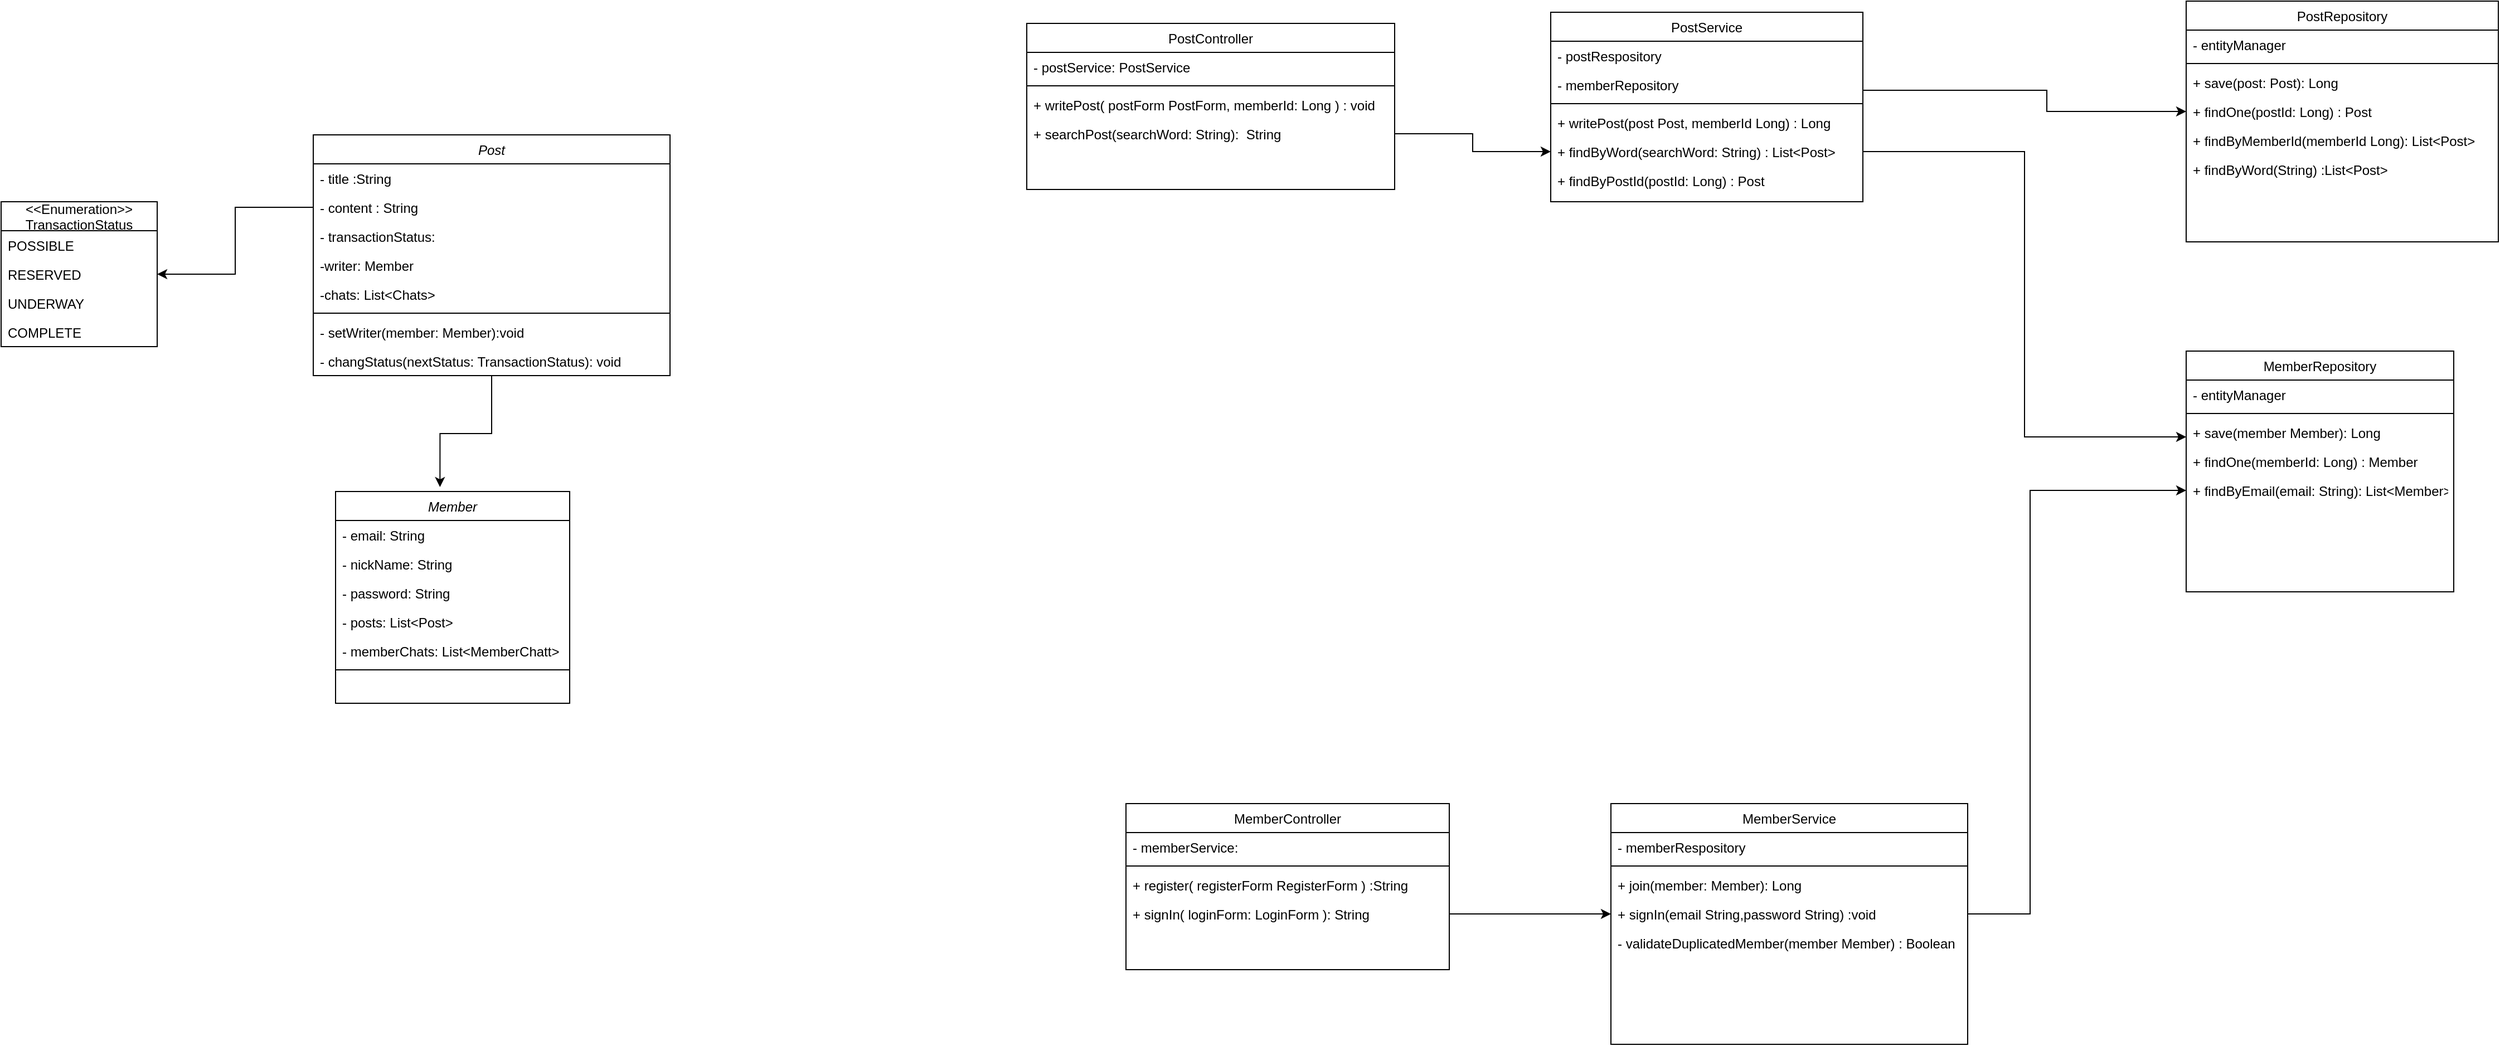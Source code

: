 <mxfile version="17.4.0" type="github">
  <diagram id="C5RBs43oDa-KdzZeNtuy" name="Page-1">
    <mxGraphModel dx="2154" dy="1931" grid="1" gridSize="10" guides="1" tooltips="1" connect="1" arrows="1" fold="1" page="1" pageScale="1" pageWidth="827" pageHeight="1169" math="0" shadow="0">
      <root>
        <mxCell id="WIyWlLk6GJQsqaUBKTNV-0" />
        <mxCell id="WIyWlLk6GJQsqaUBKTNV-1" parent="WIyWlLk6GJQsqaUBKTNV-0" />
        <mxCell id="zkfFHV4jXpPFQw0GAbJ--17" value="MemberRepository" style="swimlane;fontStyle=0;align=center;verticalAlign=top;childLayout=stackLayout;horizontal=1;startSize=26;horizontalStack=0;resizeParent=1;resizeLast=0;collapsible=1;marginBottom=0;rounded=0;shadow=0;strokeWidth=1;" parent="WIyWlLk6GJQsqaUBKTNV-1" vertex="1">
          <mxGeometry x="1220" y="-646" width="240" height="216" as="geometry">
            <mxRectangle x="550" y="140" width="160" height="26" as="alternateBounds" />
          </mxGeometry>
        </mxCell>
        <mxCell id="zkfFHV4jXpPFQw0GAbJ--19" value="- entityManager" style="text;align=left;verticalAlign=top;spacingLeft=4;spacingRight=4;overflow=hidden;rotatable=0;points=[[0,0.5],[1,0.5]];portConstraint=eastwest;rounded=0;shadow=0;html=0;" parent="zkfFHV4jXpPFQw0GAbJ--17" vertex="1">
          <mxGeometry y="26" width="240" height="26" as="geometry" />
        </mxCell>
        <mxCell id="zkfFHV4jXpPFQw0GAbJ--23" value="" style="line;html=1;strokeWidth=1;align=left;verticalAlign=middle;spacingTop=-1;spacingLeft=3;spacingRight=3;rotatable=0;labelPosition=right;points=[];portConstraint=eastwest;" parent="zkfFHV4jXpPFQw0GAbJ--17" vertex="1">
          <mxGeometry y="52" width="240" height="8" as="geometry" />
        </mxCell>
        <mxCell id="zkfFHV4jXpPFQw0GAbJ--24" value="+ save(member Member): Long" style="text;align=left;verticalAlign=top;spacingLeft=4;spacingRight=4;overflow=hidden;rotatable=0;points=[[0,0.5],[1,0.5]];portConstraint=eastwest;" parent="zkfFHV4jXpPFQw0GAbJ--17" vertex="1">
          <mxGeometry y="60" width="240" height="26" as="geometry" />
        </mxCell>
        <mxCell id="zkfFHV4jXpPFQw0GAbJ--25" value="+ findOne(memberId: Long) : Member" style="text;align=left;verticalAlign=top;spacingLeft=4;spacingRight=4;overflow=hidden;rotatable=0;points=[[0,0.5],[1,0.5]];portConstraint=eastwest;" parent="zkfFHV4jXpPFQw0GAbJ--17" vertex="1">
          <mxGeometry y="86" width="240" height="26" as="geometry" />
        </mxCell>
        <mxCell id="crYCE6TG-FLy9huzWlAI-34" value="+ findByEmail(email: String): List&lt;Member&gt;" style="text;align=left;verticalAlign=top;spacingLeft=4;spacingRight=4;overflow=hidden;rotatable=0;points=[[0,0.5],[1,0.5]];portConstraint=eastwest;" vertex="1" parent="zkfFHV4jXpPFQw0GAbJ--17">
          <mxGeometry y="112" width="240" height="26" as="geometry" />
        </mxCell>
        <mxCell id="crYCE6TG-FLy9huzWlAI-0" value="MemberService" style="swimlane;fontStyle=0;align=center;verticalAlign=top;childLayout=stackLayout;horizontal=1;startSize=26;horizontalStack=0;resizeParent=1;resizeLast=0;collapsible=1;marginBottom=0;rounded=0;shadow=0;strokeWidth=1;" vertex="1" parent="WIyWlLk6GJQsqaUBKTNV-1">
          <mxGeometry x="704" y="-240" width="320" height="216" as="geometry">
            <mxRectangle x="550" y="140" width="160" height="26" as="alternateBounds" />
          </mxGeometry>
        </mxCell>
        <mxCell id="crYCE6TG-FLy9huzWlAI-5" value="- memberRespository" style="text;align=left;verticalAlign=top;spacingLeft=4;spacingRight=4;overflow=hidden;rotatable=0;points=[[0,0.5],[1,0.5]];portConstraint=eastwest;rounded=0;shadow=0;html=0;" vertex="1" parent="crYCE6TG-FLy9huzWlAI-0">
          <mxGeometry y="26" width="320" height="26" as="geometry" />
        </mxCell>
        <mxCell id="crYCE6TG-FLy9huzWlAI-6" value="" style="line;html=1;strokeWidth=1;align=left;verticalAlign=middle;spacingTop=-1;spacingLeft=3;spacingRight=3;rotatable=0;labelPosition=right;points=[];portConstraint=eastwest;" vertex="1" parent="crYCE6TG-FLy9huzWlAI-0">
          <mxGeometry y="52" width="320" height="8" as="geometry" />
        </mxCell>
        <mxCell id="crYCE6TG-FLy9huzWlAI-7" value="+ join(member: Member): Long" style="text;align=left;verticalAlign=top;spacingLeft=4;spacingRight=4;overflow=hidden;rotatable=0;points=[[0,0.5],[1,0.5]];portConstraint=eastwest;" vertex="1" parent="crYCE6TG-FLy9huzWlAI-0">
          <mxGeometry y="60" width="320" height="26" as="geometry" />
        </mxCell>
        <mxCell id="crYCE6TG-FLy9huzWlAI-8" value="+ signIn(email String,password String) :void " style="text;align=left;verticalAlign=top;spacingLeft=4;spacingRight=4;overflow=hidden;rotatable=0;points=[[0,0.5],[1,0.5]];portConstraint=eastwest;" vertex="1" parent="crYCE6TG-FLy9huzWlAI-0">
          <mxGeometry y="86" width="320" height="26" as="geometry" />
        </mxCell>
        <mxCell id="crYCE6TG-FLy9huzWlAI-40" value="- validateDuplicatedMember(member Member) : Boolean" style="text;align=left;verticalAlign=top;spacingLeft=4;spacingRight=4;overflow=hidden;rotatable=0;points=[[0,0.5],[1,0.5]];portConstraint=eastwest;" vertex="1" parent="crYCE6TG-FLy9huzWlAI-0">
          <mxGeometry y="112" width="320" height="26" as="geometry" />
        </mxCell>
        <mxCell id="crYCE6TG-FLy9huzWlAI-9" value="MemberController" style="swimlane;fontStyle=0;align=center;verticalAlign=top;childLayout=stackLayout;horizontal=1;startSize=26;horizontalStack=0;resizeParent=1;resizeLast=0;collapsible=1;marginBottom=0;rounded=0;shadow=0;strokeWidth=1;" vertex="1" parent="WIyWlLk6GJQsqaUBKTNV-1">
          <mxGeometry x="269" y="-240" width="290" height="149" as="geometry">
            <mxRectangle x="550" y="140" width="160" height="26" as="alternateBounds" />
          </mxGeometry>
        </mxCell>
        <mxCell id="crYCE6TG-FLy9huzWlAI-10" value="- memberService:" style="text;align=left;verticalAlign=top;spacingLeft=4;spacingRight=4;overflow=hidden;rotatable=0;points=[[0,0.5],[1,0.5]];portConstraint=eastwest;" vertex="1" parent="crYCE6TG-FLy9huzWlAI-9">
          <mxGeometry y="26" width="290" height="26" as="geometry" />
        </mxCell>
        <mxCell id="crYCE6TG-FLy9huzWlAI-15" value="" style="line;html=1;strokeWidth=1;align=left;verticalAlign=middle;spacingTop=-1;spacingLeft=3;spacingRight=3;rotatable=0;labelPosition=right;points=[];portConstraint=eastwest;" vertex="1" parent="crYCE6TG-FLy9huzWlAI-9">
          <mxGeometry y="52" width="290" height="8" as="geometry" />
        </mxCell>
        <mxCell id="crYCE6TG-FLy9huzWlAI-16" value="+ register( registerForm RegisterForm ) :String" style="text;align=left;verticalAlign=top;spacingLeft=4;spacingRight=4;overflow=hidden;rotatable=0;points=[[0,0.5],[1,0.5]];portConstraint=eastwest;" vertex="1" parent="crYCE6TG-FLy9huzWlAI-9">
          <mxGeometry y="60" width="290" height="26" as="geometry" />
        </mxCell>
        <mxCell id="crYCE6TG-FLy9huzWlAI-17" value="+ signIn( loginForm: LoginForm ): String" style="text;align=left;verticalAlign=top;spacingLeft=4;spacingRight=4;overflow=hidden;rotatable=0;points=[[0,0.5],[1,0.5]];portConstraint=eastwest;" vertex="1" parent="crYCE6TG-FLy9huzWlAI-9">
          <mxGeometry y="86" width="290" height="26" as="geometry" />
        </mxCell>
        <mxCell id="crYCE6TG-FLy9huzWlAI-18" value="Member" style="swimlane;fontStyle=2;align=center;verticalAlign=top;childLayout=stackLayout;horizontal=1;startSize=26;horizontalStack=0;resizeParent=1;resizeLast=0;collapsible=1;marginBottom=0;rounded=0;shadow=0;strokeWidth=1;" vertex="1" parent="WIyWlLk6GJQsqaUBKTNV-1">
          <mxGeometry x="-440" y="-520" width="210" height="190" as="geometry">
            <mxRectangle x="230" y="140" width="160" height="26" as="alternateBounds" />
          </mxGeometry>
        </mxCell>
        <mxCell id="crYCE6TG-FLy9huzWlAI-19" value="- email: String" style="text;align=left;verticalAlign=top;spacingLeft=4;spacingRight=4;overflow=hidden;rotatable=0;points=[[0,0.5],[1,0.5]];portConstraint=eastwest;" vertex="1" parent="crYCE6TG-FLy9huzWlAI-18">
          <mxGeometry y="26" width="210" height="26" as="geometry" />
        </mxCell>
        <mxCell id="crYCE6TG-FLy9huzWlAI-20" value="- nickName: String" style="text;align=left;verticalAlign=top;spacingLeft=4;spacingRight=4;overflow=hidden;rotatable=0;points=[[0,0.5],[1,0.5]];portConstraint=eastwest;rounded=0;shadow=0;html=0;" vertex="1" parent="crYCE6TG-FLy9huzWlAI-18">
          <mxGeometry y="52" width="210" height="26" as="geometry" />
        </mxCell>
        <mxCell id="crYCE6TG-FLy9huzWlAI-21" value="- password: String" style="text;align=left;verticalAlign=top;spacingLeft=4;spacingRight=4;overflow=hidden;rotatable=0;points=[[0,0.5],[1,0.5]];portConstraint=eastwest;rounded=0;shadow=0;html=0;" vertex="1" parent="crYCE6TG-FLy9huzWlAI-18">
          <mxGeometry y="78" width="210" height="26" as="geometry" />
        </mxCell>
        <mxCell id="crYCE6TG-FLy9huzWlAI-79" value="- posts: List&lt;Post&gt;" style="text;align=left;verticalAlign=top;spacingLeft=4;spacingRight=4;overflow=hidden;rotatable=0;points=[[0,0.5],[1,0.5]];portConstraint=eastwest;rounded=0;shadow=0;html=0;" vertex="1" parent="crYCE6TG-FLy9huzWlAI-18">
          <mxGeometry y="104" width="210" height="26" as="geometry" />
        </mxCell>
        <mxCell id="crYCE6TG-FLy9huzWlAI-81" value="- memberChats: List&lt;MemberChatt&gt;" style="text;align=left;verticalAlign=top;spacingLeft=4;spacingRight=4;overflow=hidden;rotatable=0;points=[[0,0.5],[1,0.5]];portConstraint=eastwest;rounded=0;shadow=0;html=0;" vertex="1" parent="crYCE6TG-FLy9huzWlAI-18">
          <mxGeometry y="130" width="210" height="26" as="geometry" />
        </mxCell>
        <mxCell id="crYCE6TG-FLy9huzWlAI-22" value="" style="line;html=1;strokeWidth=1;align=left;verticalAlign=middle;spacingTop=-1;spacingLeft=3;spacingRight=3;rotatable=0;labelPosition=right;points=[];portConstraint=eastwest;" vertex="1" parent="crYCE6TG-FLy9huzWlAI-18">
          <mxGeometry y="156" width="210" height="8" as="geometry" />
        </mxCell>
        <mxCell id="crYCE6TG-FLy9huzWlAI-28" style="edgeStyle=orthogonalEdgeStyle;rounded=0;orthogonalLoop=1;jettySize=auto;html=1;exitX=1;exitY=0.5;exitDx=0;exitDy=0;entryX=0;entryY=0.5;entryDx=0;entryDy=0;" edge="1" parent="WIyWlLk6GJQsqaUBKTNV-1" source="crYCE6TG-FLy9huzWlAI-17" target="crYCE6TG-FLy9huzWlAI-8">
          <mxGeometry relative="1" as="geometry" />
        </mxCell>
        <mxCell id="crYCE6TG-FLy9huzWlAI-29" style="edgeStyle=orthogonalEdgeStyle;rounded=0;orthogonalLoop=1;jettySize=auto;html=1;exitX=1;exitY=0.5;exitDx=0;exitDy=0;entryX=0;entryY=0.5;entryDx=0;entryDy=0;" edge="1" parent="WIyWlLk6GJQsqaUBKTNV-1" source="crYCE6TG-FLy9huzWlAI-8">
          <mxGeometry relative="1" as="geometry">
            <mxPoint x="1220" y="-521" as="targetPoint" />
            <Array as="points">
              <mxPoint x="1080" y="-141" />
              <mxPoint x="1080" y="-521" />
            </Array>
          </mxGeometry>
        </mxCell>
        <mxCell id="crYCE6TG-FLy9huzWlAI-44" value="PostRepository" style="swimlane;fontStyle=0;align=center;verticalAlign=top;childLayout=stackLayout;horizontal=1;startSize=26;horizontalStack=0;resizeParent=1;resizeLast=0;collapsible=1;marginBottom=0;rounded=0;shadow=0;strokeWidth=1;" vertex="1" parent="WIyWlLk6GJQsqaUBKTNV-1">
          <mxGeometry x="1220" y="-960" width="280" height="216" as="geometry">
            <mxRectangle x="550" y="140" width="160" height="26" as="alternateBounds" />
          </mxGeometry>
        </mxCell>
        <mxCell id="crYCE6TG-FLy9huzWlAI-45" value="- entityManager" style="text;align=left;verticalAlign=top;spacingLeft=4;spacingRight=4;overflow=hidden;rotatable=0;points=[[0,0.5],[1,0.5]];portConstraint=eastwest;rounded=0;shadow=0;html=0;" vertex="1" parent="crYCE6TG-FLy9huzWlAI-44">
          <mxGeometry y="26" width="280" height="26" as="geometry" />
        </mxCell>
        <mxCell id="crYCE6TG-FLy9huzWlAI-46" value="" style="line;html=1;strokeWidth=1;align=left;verticalAlign=middle;spacingTop=-1;spacingLeft=3;spacingRight=3;rotatable=0;labelPosition=right;points=[];portConstraint=eastwest;" vertex="1" parent="crYCE6TG-FLy9huzWlAI-44">
          <mxGeometry y="52" width="280" height="8" as="geometry" />
        </mxCell>
        <mxCell id="crYCE6TG-FLy9huzWlAI-47" value="+ save(post: Post): Long" style="text;align=left;verticalAlign=top;spacingLeft=4;spacingRight=4;overflow=hidden;rotatable=0;points=[[0,0.5],[1,0.5]];portConstraint=eastwest;" vertex="1" parent="crYCE6TG-FLy9huzWlAI-44">
          <mxGeometry y="60" width="280" height="26" as="geometry" />
        </mxCell>
        <mxCell id="crYCE6TG-FLy9huzWlAI-48" value="+ findOne(postId: Long) : Post" style="text;align=left;verticalAlign=top;spacingLeft=4;spacingRight=4;overflow=hidden;rotatable=0;points=[[0,0.5],[1,0.5]];portConstraint=eastwest;" vertex="1" parent="crYCE6TG-FLy9huzWlAI-44">
          <mxGeometry y="86" width="280" height="26" as="geometry" />
        </mxCell>
        <mxCell id="crYCE6TG-FLy9huzWlAI-50" value="+ findByMemberId(memberId Long): List&lt;Post&gt;" style="text;align=left;verticalAlign=top;spacingLeft=4;spacingRight=4;overflow=hidden;rotatable=0;points=[[0,0.5],[1,0.5]];portConstraint=eastwest;" vertex="1" parent="crYCE6TG-FLy9huzWlAI-44">
          <mxGeometry y="112" width="280" height="26" as="geometry" />
        </mxCell>
        <mxCell id="crYCE6TG-FLy9huzWlAI-99" value="+ findByWord(String) :List&lt;Post&gt;" style="text;align=left;verticalAlign=top;spacingLeft=4;spacingRight=4;overflow=hidden;rotatable=0;points=[[0,0.5],[1,0.5]];portConstraint=eastwest;" vertex="1" parent="crYCE6TG-FLy9huzWlAI-44">
          <mxGeometry y="138" width="280" height="26" as="geometry" />
        </mxCell>
        <mxCell id="crYCE6TG-FLy9huzWlAI-78" style="edgeStyle=orthogonalEdgeStyle;rounded=0;orthogonalLoop=1;jettySize=auto;html=1;exitX=1;exitY=0.5;exitDx=0;exitDy=0;entryX=0;entryY=-0.346;entryDx=0;entryDy=0;entryPerimeter=0;" edge="1" parent="WIyWlLk6GJQsqaUBKTNV-1" source="crYCE6TG-FLy9huzWlAI-56" target="zkfFHV4jXpPFQw0GAbJ--25">
          <mxGeometry relative="1" as="geometry" />
        </mxCell>
        <mxCell id="crYCE6TG-FLy9huzWlAI-52" value="PostService" style="swimlane;fontStyle=0;align=center;verticalAlign=top;childLayout=stackLayout;horizontal=1;startSize=26;horizontalStack=0;resizeParent=1;resizeLast=0;collapsible=1;marginBottom=0;rounded=0;shadow=0;strokeWidth=1;" vertex="1" parent="WIyWlLk6GJQsqaUBKTNV-1">
          <mxGeometry x="650" y="-950" width="280" height="170" as="geometry">
            <mxRectangle x="550" y="140" width="160" height="26" as="alternateBounds" />
          </mxGeometry>
        </mxCell>
        <mxCell id="crYCE6TG-FLy9huzWlAI-53" value="- postRespository" style="text;align=left;verticalAlign=top;spacingLeft=4;spacingRight=4;overflow=hidden;rotatable=0;points=[[0,0.5],[1,0.5]];portConstraint=eastwest;rounded=0;shadow=0;html=0;" vertex="1" parent="crYCE6TG-FLy9huzWlAI-52">
          <mxGeometry y="26" width="280" height="26" as="geometry" />
        </mxCell>
        <mxCell id="crYCE6TG-FLy9huzWlAI-76" value="- memberRepository" style="text;align=left;verticalAlign=top;spacingLeft=4;spacingRight=4;overflow=hidden;rotatable=0;points=[[0,0.5],[1,0.5]];portConstraint=eastwest;rounded=0;shadow=0;html=0;" vertex="1" parent="crYCE6TG-FLy9huzWlAI-52">
          <mxGeometry y="52" width="280" height="26" as="geometry" />
        </mxCell>
        <mxCell id="crYCE6TG-FLy9huzWlAI-54" value="" style="line;html=1;strokeWidth=1;align=left;verticalAlign=middle;spacingTop=-1;spacingLeft=3;spacingRight=3;rotatable=0;labelPosition=right;points=[];portConstraint=eastwest;" vertex="1" parent="crYCE6TG-FLy9huzWlAI-52">
          <mxGeometry y="78" width="280" height="8" as="geometry" />
        </mxCell>
        <mxCell id="crYCE6TG-FLy9huzWlAI-55" value="+ writePost(post Post, memberId Long) : Long" style="text;align=left;verticalAlign=top;spacingLeft=4;spacingRight=4;overflow=hidden;rotatable=0;points=[[0,0.5],[1,0.5]];portConstraint=eastwest;" vertex="1" parent="crYCE6TG-FLy9huzWlAI-52">
          <mxGeometry y="86" width="280" height="26" as="geometry" />
        </mxCell>
        <mxCell id="crYCE6TG-FLy9huzWlAI-56" value="+ findByWord(searchWord: String) : List&lt;Post&gt;" style="text;align=left;verticalAlign=top;spacingLeft=4;spacingRight=4;overflow=hidden;rotatable=0;points=[[0,0.5],[1,0.5]];portConstraint=eastwest;" vertex="1" parent="crYCE6TG-FLy9huzWlAI-52">
          <mxGeometry y="112" width="280" height="26" as="geometry" />
        </mxCell>
        <mxCell id="crYCE6TG-FLy9huzWlAI-57" value="+ findByPostId(postId: Long) : Post" style="text;align=left;verticalAlign=top;spacingLeft=4;spacingRight=4;overflow=hidden;rotatable=0;points=[[0,0.5],[1,0.5]];portConstraint=eastwest;" vertex="1" parent="crYCE6TG-FLy9huzWlAI-52">
          <mxGeometry y="138" width="280" height="26" as="geometry" />
        </mxCell>
        <mxCell id="crYCE6TG-FLy9huzWlAI-59" value="PostController" style="swimlane;fontStyle=0;align=center;verticalAlign=top;childLayout=stackLayout;horizontal=1;startSize=26;horizontalStack=0;resizeParent=1;resizeLast=0;collapsible=1;marginBottom=0;rounded=0;shadow=0;strokeWidth=1;" vertex="1" parent="WIyWlLk6GJQsqaUBKTNV-1">
          <mxGeometry x="180" y="-940" width="330" height="149" as="geometry">
            <mxRectangle x="550" y="140" width="160" height="26" as="alternateBounds" />
          </mxGeometry>
        </mxCell>
        <mxCell id="crYCE6TG-FLy9huzWlAI-60" value="- postService: PostService" style="text;align=left;verticalAlign=top;spacingLeft=4;spacingRight=4;overflow=hidden;rotatable=0;points=[[0,0.5],[1,0.5]];portConstraint=eastwest;" vertex="1" parent="crYCE6TG-FLy9huzWlAI-59">
          <mxGeometry y="26" width="330" height="26" as="geometry" />
        </mxCell>
        <mxCell id="crYCE6TG-FLy9huzWlAI-61" value="" style="line;html=1;strokeWidth=1;align=left;verticalAlign=middle;spacingTop=-1;spacingLeft=3;spacingRight=3;rotatable=0;labelPosition=right;points=[];portConstraint=eastwest;" vertex="1" parent="crYCE6TG-FLy9huzWlAI-59">
          <mxGeometry y="52" width="330" height="8" as="geometry" />
        </mxCell>
        <mxCell id="crYCE6TG-FLy9huzWlAI-62" value="+ writePost( postForm PostForm, memberId: Long ) : void" style="text;align=left;verticalAlign=top;spacingLeft=4;spacingRight=4;overflow=hidden;rotatable=0;points=[[0,0.5],[1,0.5]];portConstraint=eastwest;" vertex="1" parent="crYCE6TG-FLy9huzWlAI-59">
          <mxGeometry y="60" width="330" height="26" as="geometry" />
        </mxCell>
        <mxCell id="crYCE6TG-FLy9huzWlAI-63" value="+ searchPost(searchWord: String):  String" style="text;align=left;verticalAlign=top;spacingLeft=4;spacingRight=4;overflow=hidden;rotatable=0;points=[[0,0.5],[1,0.5]];portConstraint=eastwest;" vertex="1" parent="crYCE6TG-FLy9huzWlAI-59">
          <mxGeometry y="86" width="330" height="26" as="geometry" />
        </mxCell>
        <mxCell id="crYCE6TG-FLy9huzWlAI-94" style="edgeStyle=orthogonalEdgeStyle;rounded=0;orthogonalLoop=1;jettySize=auto;html=1;exitX=0.5;exitY=1;exitDx=0;exitDy=0;entryX=0.446;entryY=-0.021;entryDx=0;entryDy=0;entryPerimeter=0;" edge="1" parent="WIyWlLk6GJQsqaUBKTNV-1" source="crYCE6TG-FLy9huzWlAI-64" target="crYCE6TG-FLy9huzWlAI-18">
          <mxGeometry relative="1" as="geometry" />
        </mxCell>
        <mxCell id="crYCE6TG-FLy9huzWlAI-64" value="Post" style="swimlane;fontStyle=2;align=center;verticalAlign=top;childLayout=stackLayout;horizontal=1;startSize=26;horizontalStack=0;resizeParent=1;resizeLast=0;collapsible=1;marginBottom=0;rounded=0;shadow=0;strokeWidth=1;" vertex="1" parent="WIyWlLk6GJQsqaUBKTNV-1">
          <mxGeometry x="-460" y="-840" width="320" height="216" as="geometry">
            <mxRectangle x="230" y="140" width="160" height="26" as="alternateBounds" />
          </mxGeometry>
        </mxCell>
        <mxCell id="crYCE6TG-FLy9huzWlAI-65" value="- title :String" style="text;align=left;verticalAlign=top;spacingLeft=4;spacingRight=4;overflow=hidden;rotatable=0;points=[[0,0.5],[1,0.5]];portConstraint=eastwest;" vertex="1" parent="crYCE6TG-FLy9huzWlAI-64">
          <mxGeometry y="26" width="320" height="26" as="geometry" />
        </mxCell>
        <mxCell id="crYCE6TG-FLy9huzWlAI-66" value="- content : String" style="text;align=left;verticalAlign=top;spacingLeft=4;spacingRight=4;overflow=hidden;rotatable=0;points=[[0,0.5],[1,0.5]];portConstraint=eastwest;rounded=0;shadow=0;html=0;" vertex="1" parent="crYCE6TG-FLy9huzWlAI-64">
          <mxGeometry y="52" width="320" height="26" as="geometry" />
        </mxCell>
        <mxCell id="crYCE6TG-FLy9huzWlAI-67" value="- transactionStatus: " style="text;align=left;verticalAlign=top;spacingLeft=4;spacingRight=4;overflow=hidden;rotatable=0;points=[[0,0.5],[1,0.5]];portConstraint=eastwest;rounded=0;shadow=0;html=0;" vertex="1" parent="crYCE6TG-FLy9huzWlAI-64">
          <mxGeometry y="78" width="320" height="26" as="geometry" />
        </mxCell>
        <mxCell id="crYCE6TG-FLy9huzWlAI-90" value="-writer: Member" style="text;align=left;verticalAlign=top;spacingLeft=4;spacingRight=4;overflow=hidden;rotatable=0;points=[[0,0.5],[1,0.5]];portConstraint=eastwest;rounded=0;shadow=0;html=0;" vertex="1" parent="crYCE6TG-FLy9huzWlAI-64">
          <mxGeometry y="104" width="320" height="26" as="geometry" />
        </mxCell>
        <mxCell id="crYCE6TG-FLy9huzWlAI-92" value="-chats: List&lt;Chats&gt;" style="text;align=left;verticalAlign=top;spacingLeft=4;spacingRight=4;overflow=hidden;rotatable=0;points=[[0,0.5],[1,0.5]];portConstraint=eastwest;rounded=0;shadow=0;html=0;" vertex="1" parent="crYCE6TG-FLy9huzWlAI-64">
          <mxGeometry y="130" width="320" height="26" as="geometry" />
        </mxCell>
        <mxCell id="crYCE6TG-FLy9huzWlAI-68" value="" style="line;html=1;strokeWidth=1;align=left;verticalAlign=middle;spacingTop=-1;spacingLeft=3;spacingRight=3;rotatable=0;labelPosition=right;points=[];portConstraint=eastwest;" vertex="1" parent="crYCE6TG-FLy9huzWlAI-64">
          <mxGeometry y="156" width="320" height="8" as="geometry" />
        </mxCell>
        <mxCell id="crYCE6TG-FLy9huzWlAI-95" value="- setWriter(member: Member):void" style="text;align=left;verticalAlign=top;spacingLeft=4;spacingRight=4;overflow=hidden;rotatable=0;points=[[0,0.5],[1,0.5]];portConstraint=eastwest;" vertex="1" parent="crYCE6TG-FLy9huzWlAI-64">
          <mxGeometry y="164" width="320" height="26" as="geometry" />
        </mxCell>
        <mxCell id="crYCE6TG-FLy9huzWlAI-69" value="- changStatus(nextStatus: TransactionStatus): void" style="text;align=left;verticalAlign=top;spacingLeft=4;spacingRight=4;overflow=hidden;rotatable=0;points=[[0,0.5],[1,0.5]];portConstraint=eastwest;" vertex="1" parent="crYCE6TG-FLy9huzWlAI-64">
          <mxGeometry y="190" width="320" height="26" as="geometry" />
        </mxCell>
        <mxCell id="crYCE6TG-FLy9huzWlAI-70" style="edgeStyle=orthogonalEdgeStyle;rounded=0;orthogonalLoop=1;jettySize=auto;html=1;exitX=1;exitY=0.5;exitDx=0;exitDy=0;entryX=0;entryY=0.5;entryDx=0;entryDy=0;" edge="1" parent="WIyWlLk6GJQsqaUBKTNV-1" source="crYCE6TG-FLy9huzWlAI-63" target="crYCE6TG-FLy9huzWlAI-56">
          <mxGeometry relative="1" as="geometry" />
        </mxCell>
        <mxCell id="crYCE6TG-FLy9huzWlAI-71" style="edgeStyle=orthogonalEdgeStyle;rounded=0;orthogonalLoop=1;jettySize=auto;html=1;exitX=1;exitY=0.5;exitDx=0;exitDy=0;entryX=0;entryY=0.5;entryDx=0;entryDy=0;" edge="1" parent="WIyWlLk6GJQsqaUBKTNV-1" source="crYCE6TG-FLy9huzWlAI-56" target="crYCE6TG-FLy9huzWlAI-48">
          <mxGeometry relative="1" as="geometry">
            <mxPoint x="1000" y="-763.004" as="targetPoint" />
            <Array as="points">
              <mxPoint x="930" y="-880" />
              <mxPoint x="1095" y="-880" />
              <mxPoint x="1095" y="-861" />
            </Array>
          </mxGeometry>
        </mxCell>
        <mxCell id="crYCE6TG-FLy9huzWlAI-83" value="&lt;&lt;Enumeration&gt;&gt;&#xa;TransactionStatus" style="swimlane;fontStyle=0;childLayout=stackLayout;horizontal=1;startSize=26;fillColor=none;horizontalStack=0;resizeParent=1;resizeParentMax=0;resizeLast=0;collapsible=1;marginBottom=0;" vertex="1" parent="WIyWlLk6GJQsqaUBKTNV-1">
          <mxGeometry x="-740" y="-780" width="140" height="130" as="geometry" />
        </mxCell>
        <mxCell id="crYCE6TG-FLy9huzWlAI-84" value="POSSIBLE" style="text;strokeColor=none;fillColor=none;align=left;verticalAlign=top;spacingLeft=4;spacingRight=4;overflow=hidden;rotatable=0;points=[[0,0.5],[1,0.5]];portConstraint=eastwest;" vertex="1" parent="crYCE6TG-FLy9huzWlAI-83">
          <mxGeometry y="26" width="140" height="26" as="geometry" />
        </mxCell>
        <mxCell id="crYCE6TG-FLy9huzWlAI-85" value="RESERVED" style="text;strokeColor=none;fillColor=none;align=left;verticalAlign=top;spacingLeft=4;spacingRight=4;overflow=hidden;rotatable=0;points=[[0,0.5],[1,0.5]];portConstraint=eastwest;" vertex="1" parent="crYCE6TG-FLy9huzWlAI-83">
          <mxGeometry y="52" width="140" height="26" as="geometry" />
        </mxCell>
        <mxCell id="crYCE6TG-FLy9huzWlAI-86" value="UNDERWAY" style="text;strokeColor=none;fillColor=none;align=left;verticalAlign=top;spacingLeft=4;spacingRight=4;overflow=hidden;rotatable=0;points=[[0,0.5],[1,0.5]];portConstraint=eastwest;" vertex="1" parent="crYCE6TG-FLy9huzWlAI-83">
          <mxGeometry y="78" width="140" height="26" as="geometry" />
        </mxCell>
        <mxCell id="crYCE6TG-FLy9huzWlAI-87" value="COMPLETE" style="text;strokeColor=none;fillColor=none;align=left;verticalAlign=top;spacingLeft=4;spacingRight=4;overflow=hidden;rotatable=0;points=[[0,0.5],[1,0.5]];portConstraint=eastwest;" vertex="1" parent="crYCE6TG-FLy9huzWlAI-83">
          <mxGeometry y="104" width="140" height="26" as="geometry" />
        </mxCell>
        <mxCell id="crYCE6TG-FLy9huzWlAI-89" style="edgeStyle=orthogonalEdgeStyle;rounded=0;orthogonalLoop=1;jettySize=auto;html=1;exitX=0;exitY=0.5;exitDx=0;exitDy=0;entryX=1;entryY=0.5;entryDx=0;entryDy=0;" edge="1" parent="WIyWlLk6GJQsqaUBKTNV-1" source="crYCE6TG-FLy9huzWlAI-66" target="crYCE6TG-FLy9huzWlAI-83">
          <mxGeometry relative="1" as="geometry" />
        </mxCell>
      </root>
    </mxGraphModel>
  </diagram>
</mxfile>
